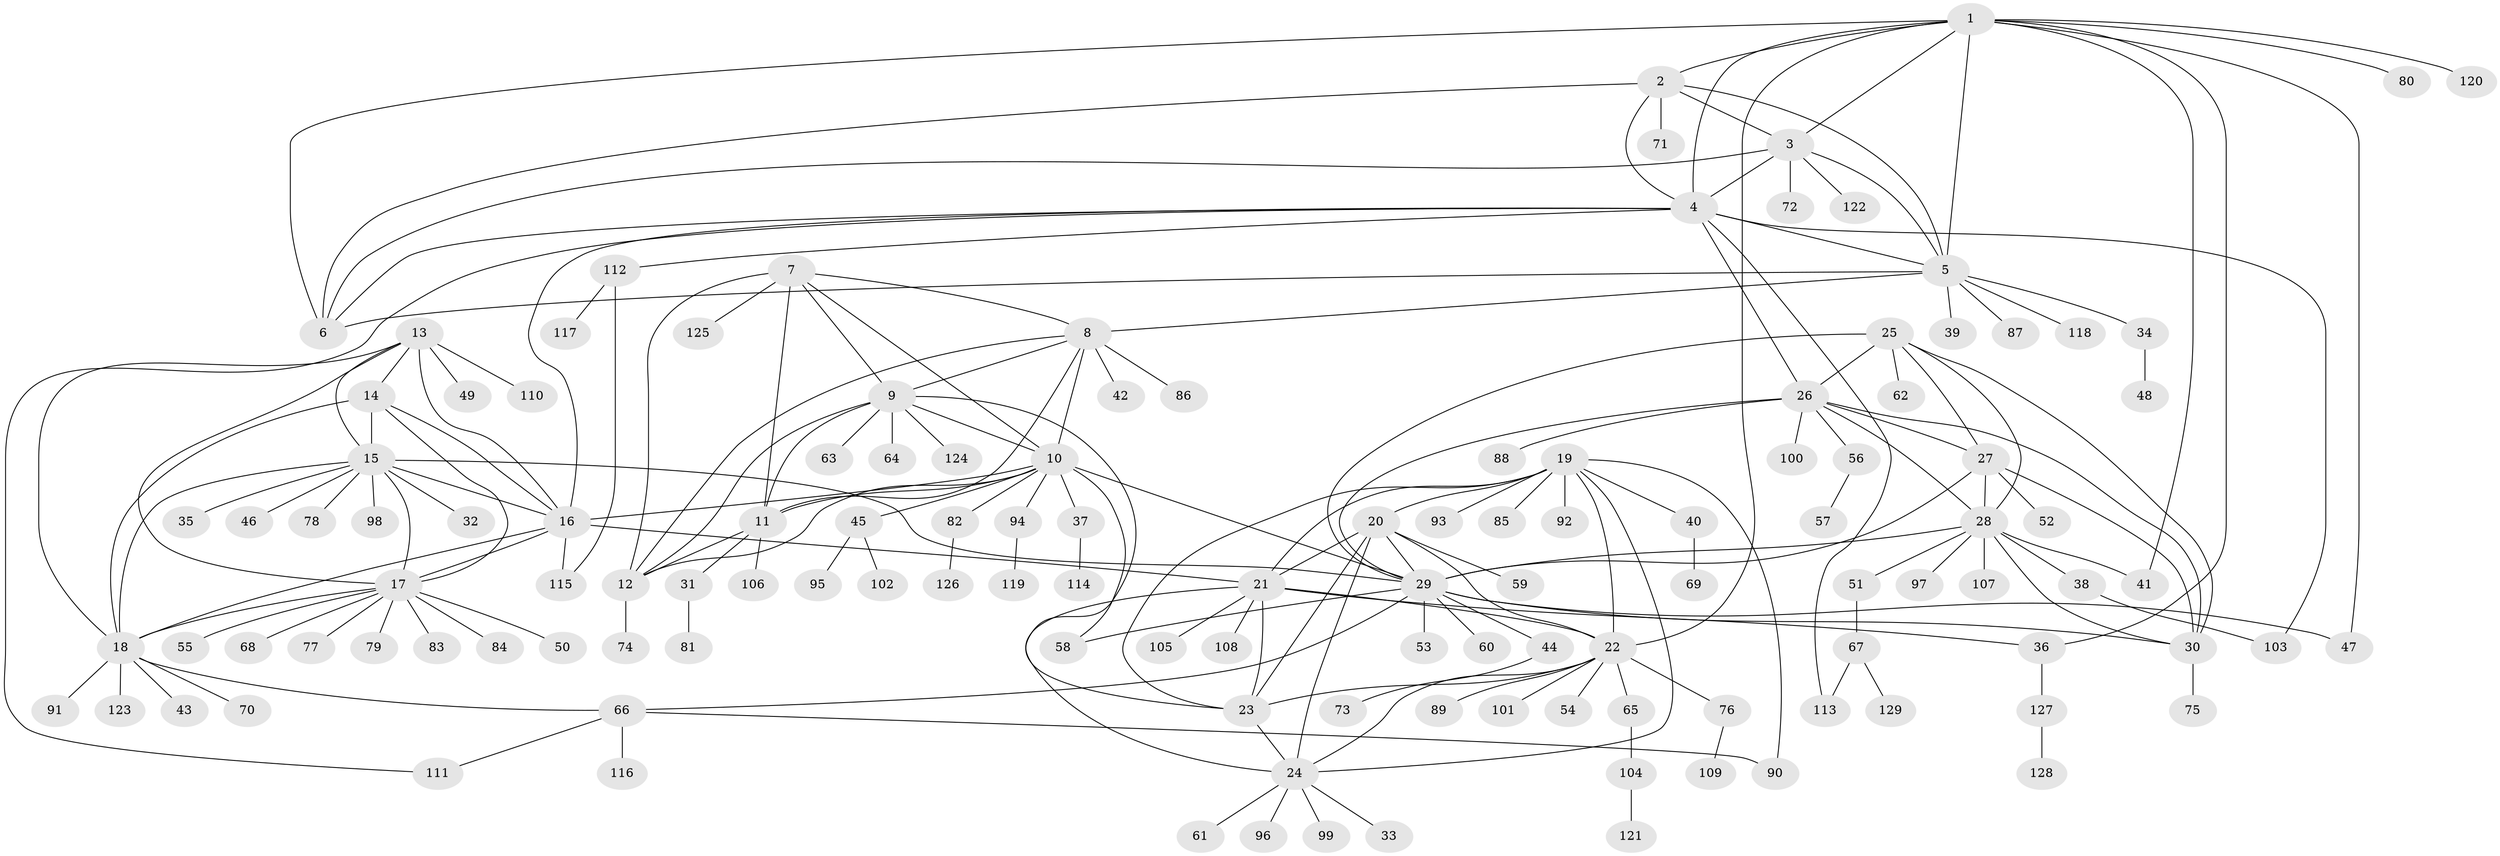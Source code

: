 // coarse degree distribution, {9: 0.041666666666666664, 5: 0.052083333333333336, 3: 0.020833333333333332, 8: 0.03125, 6: 0.010416666666666666, 10: 0.03125, 4: 0.010416666666666666, 15: 0.010416666666666666, 11: 0.010416666666666666, 7: 0.010416666666666666, 13: 0.010416666666666666, 1: 0.65625, 2: 0.10416666666666667}
// Generated by graph-tools (version 1.1) at 2025/52/02/27/25 19:52:22]
// undirected, 129 vertices, 194 edges
graph export_dot {
graph [start="1"]
  node [color=gray90,style=filled];
  1;
  2;
  3;
  4;
  5;
  6;
  7;
  8;
  9;
  10;
  11;
  12;
  13;
  14;
  15;
  16;
  17;
  18;
  19;
  20;
  21;
  22;
  23;
  24;
  25;
  26;
  27;
  28;
  29;
  30;
  31;
  32;
  33;
  34;
  35;
  36;
  37;
  38;
  39;
  40;
  41;
  42;
  43;
  44;
  45;
  46;
  47;
  48;
  49;
  50;
  51;
  52;
  53;
  54;
  55;
  56;
  57;
  58;
  59;
  60;
  61;
  62;
  63;
  64;
  65;
  66;
  67;
  68;
  69;
  70;
  71;
  72;
  73;
  74;
  75;
  76;
  77;
  78;
  79;
  80;
  81;
  82;
  83;
  84;
  85;
  86;
  87;
  88;
  89;
  90;
  91;
  92;
  93;
  94;
  95;
  96;
  97;
  98;
  99;
  100;
  101;
  102;
  103;
  104;
  105;
  106;
  107;
  108;
  109;
  110;
  111;
  112;
  113;
  114;
  115;
  116;
  117;
  118;
  119;
  120;
  121;
  122;
  123;
  124;
  125;
  126;
  127;
  128;
  129;
  1 -- 2;
  1 -- 3;
  1 -- 4;
  1 -- 5;
  1 -- 6;
  1 -- 22;
  1 -- 36;
  1 -- 41;
  1 -- 47;
  1 -- 80;
  1 -- 120;
  2 -- 3;
  2 -- 4;
  2 -- 5;
  2 -- 6;
  2 -- 71;
  3 -- 4;
  3 -- 5;
  3 -- 6;
  3 -- 72;
  3 -- 122;
  4 -- 5;
  4 -- 6;
  4 -- 16;
  4 -- 26;
  4 -- 103;
  4 -- 111;
  4 -- 112;
  4 -- 113;
  5 -- 6;
  5 -- 8;
  5 -- 34;
  5 -- 39;
  5 -- 87;
  5 -- 118;
  7 -- 8;
  7 -- 9;
  7 -- 10;
  7 -- 11;
  7 -- 12;
  7 -- 125;
  8 -- 9;
  8 -- 10;
  8 -- 11;
  8 -- 12;
  8 -- 42;
  8 -- 86;
  9 -- 10;
  9 -- 11;
  9 -- 12;
  9 -- 23;
  9 -- 63;
  9 -- 64;
  9 -- 124;
  10 -- 11;
  10 -- 12;
  10 -- 16;
  10 -- 29;
  10 -- 37;
  10 -- 45;
  10 -- 58;
  10 -- 82;
  10 -- 94;
  11 -- 12;
  11 -- 31;
  11 -- 106;
  12 -- 74;
  13 -- 14;
  13 -- 15;
  13 -- 16;
  13 -- 17;
  13 -- 18;
  13 -- 49;
  13 -- 110;
  14 -- 15;
  14 -- 16;
  14 -- 17;
  14 -- 18;
  15 -- 16;
  15 -- 17;
  15 -- 18;
  15 -- 29;
  15 -- 32;
  15 -- 35;
  15 -- 46;
  15 -- 78;
  15 -- 98;
  16 -- 17;
  16 -- 18;
  16 -- 21;
  16 -- 115;
  17 -- 18;
  17 -- 50;
  17 -- 55;
  17 -- 68;
  17 -- 77;
  17 -- 79;
  17 -- 83;
  17 -- 84;
  18 -- 43;
  18 -- 66;
  18 -- 70;
  18 -- 91;
  18 -- 123;
  19 -- 20;
  19 -- 21;
  19 -- 22;
  19 -- 23;
  19 -- 24;
  19 -- 40;
  19 -- 85;
  19 -- 90;
  19 -- 92;
  19 -- 93;
  20 -- 21;
  20 -- 22;
  20 -- 23;
  20 -- 24;
  20 -- 29;
  20 -- 59;
  21 -- 22;
  21 -- 23;
  21 -- 24;
  21 -- 36;
  21 -- 105;
  21 -- 108;
  22 -- 23;
  22 -- 24;
  22 -- 54;
  22 -- 65;
  22 -- 76;
  22 -- 89;
  22 -- 101;
  23 -- 24;
  24 -- 33;
  24 -- 61;
  24 -- 96;
  24 -- 99;
  25 -- 26;
  25 -- 27;
  25 -- 28;
  25 -- 29;
  25 -- 30;
  25 -- 62;
  26 -- 27;
  26 -- 28;
  26 -- 29;
  26 -- 30;
  26 -- 56;
  26 -- 88;
  26 -- 100;
  27 -- 28;
  27 -- 29;
  27 -- 30;
  27 -- 52;
  28 -- 29;
  28 -- 30;
  28 -- 38;
  28 -- 41;
  28 -- 51;
  28 -- 97;
  28 -- 107;
  29 -- 30;
  29 -- 44;
  29 -- 47;
  29 -- 53;
  29 -- 58;
  29 -- 60;
  29 -- 66;
  30 -- 75;
  31 -- 81;
  34 -- 48;
  36 -- 127;
  37 -- 114;
  38 -- 103;
  40 -- 69;
  44 -- 73;
  45 -- 95;
  45 -- 102;
  51 -- 67;
  56 -- 57;
  65 -- 104;
  66 -- 90;
  66 -- 111;
  66 -- 116;
  67 -- 113;
  67 -- 129;
  76 -- 109;
  82 -- 126;
  94 -- 119;
  104 -- 121;
  112 -- 115;
  112 -- 117;
  127 -- 128;
}
